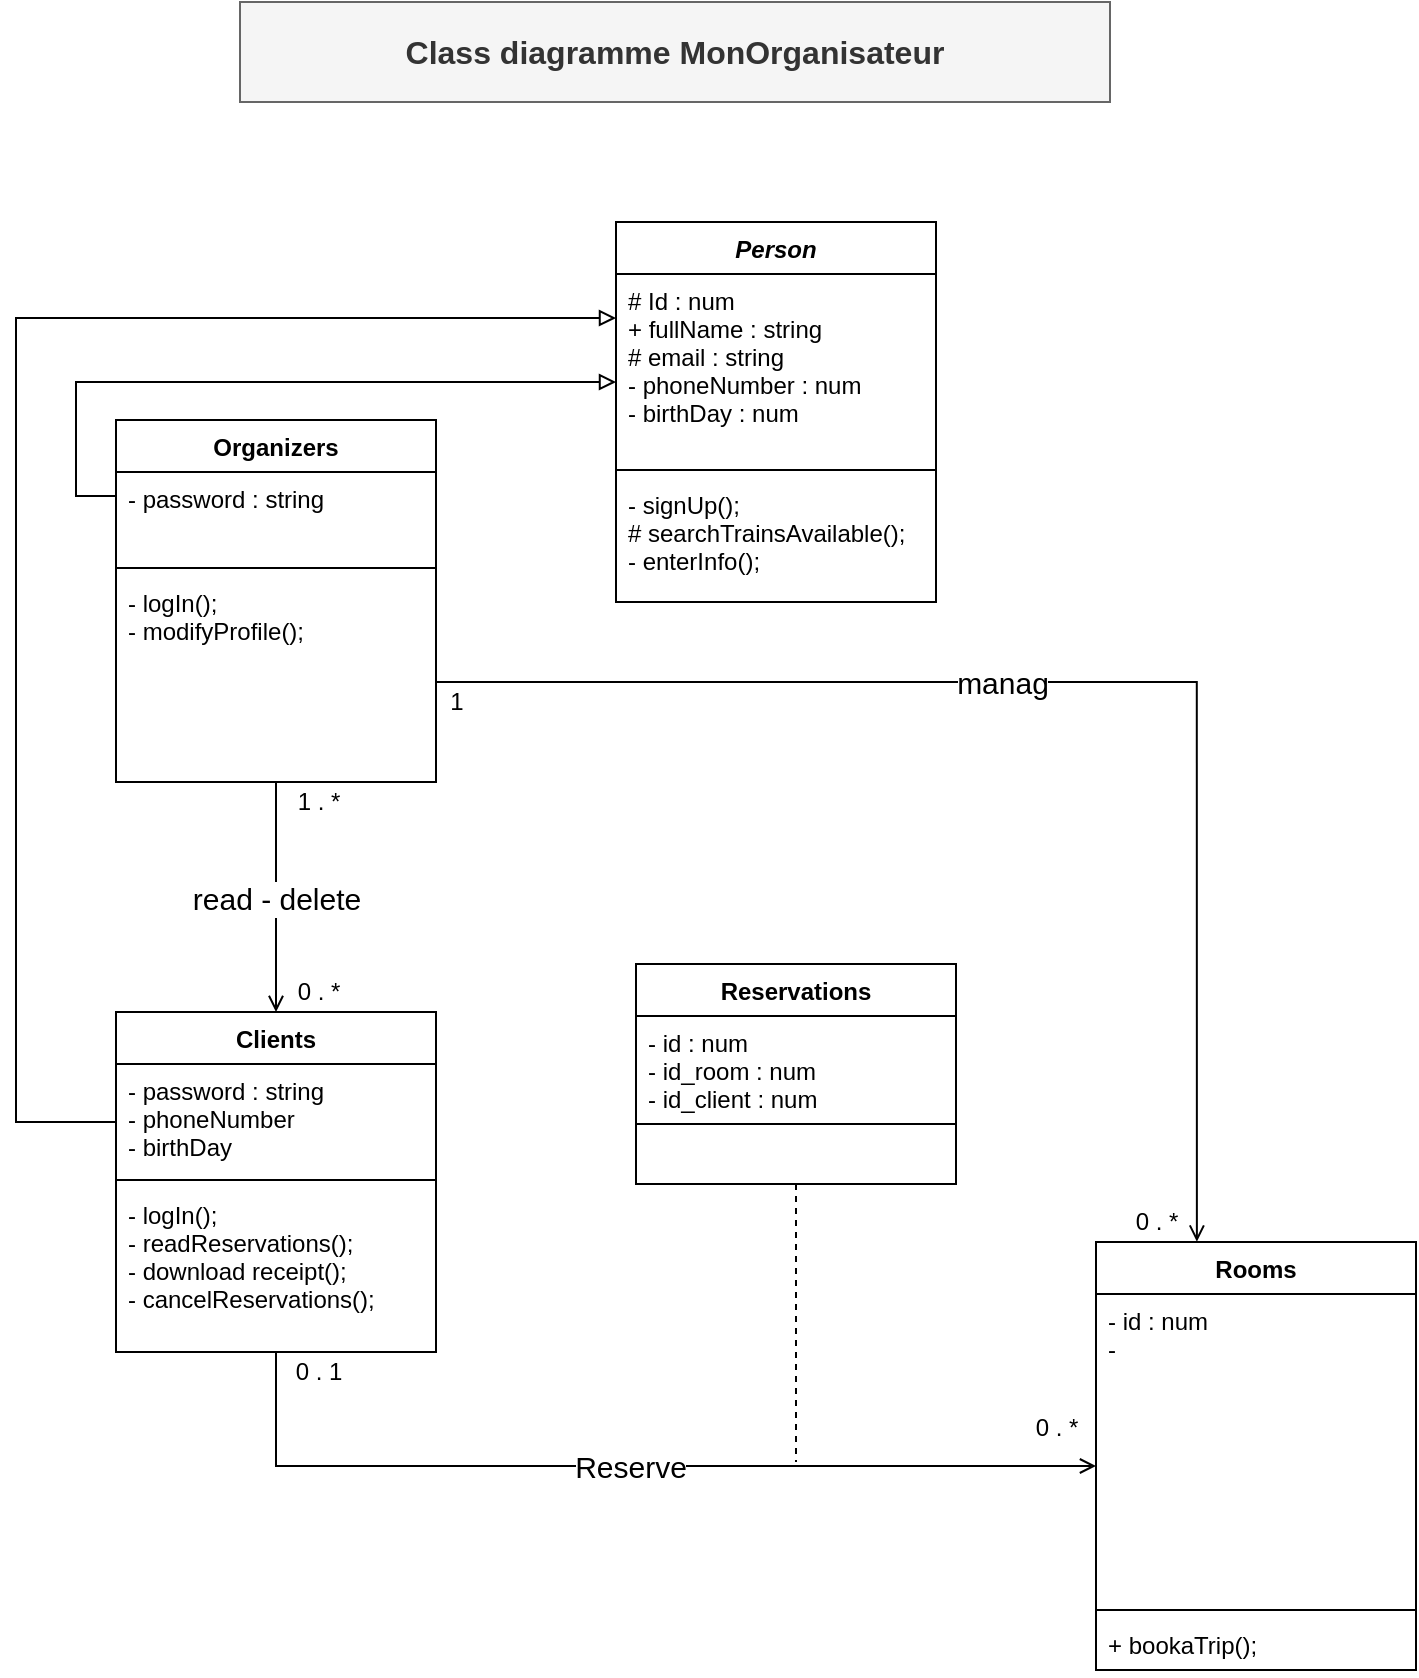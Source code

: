 <mxfile version="16.1.2" type="device"><diagram id="C5RBs43oDa-KdzZeNtuy" name="Page-1"><mxGraphModel dx="2188" dy="1331" grid="1" gridSize="10" guides="1" tooltips="1" connect="1" arrows="1" fold="1" page="1" pageScale="1" pageWidth="827" pageHeight="1169" background="none" math="0" shadow="0"><root><mxCell id="WIyWlLk6GJQsqaUBKTNV-0"/><mxCell id="WIyWlLk6GJQsqaUBKTNV-1" parent="WIyWlLk6GJQsqaUBKTNV-0"/><mxCell id="zkfFHV4jXpPFQw0GAbJ--0" value="Person" style="swimlane;fontStyle=3;align=center;verticalAlign=top;childLayout=stackLayout;horizontal=1;startSize=26;horizontalStack=0;resizeParent=1;resizeLast=0;collapsible=1;marginBottom=0;rounded=0;shadow=0;strokeWidth=1;" parent="WIyWlLk6GJQsqaUBKTNV-1" vertex="1"><mxGeometry x="384" y="130" width="160" height="190" as="geometry"><mxRectangle x="230" y="140" width="160" height="26" as="alternateBounds"/></mxGeometry></mxCell><mxCell id="zkfFHV4jXpPFQw0GAbJ--3" value="# Id : num&#10;+ fullName : string&#10;# email : string&#10;- phoneNumber : num&#10;- birthDay : num&#10;" style="text;align=left;verticalAlign=top;spacingLeft=4;spacingRight=4;overflow=hidden;rotatable=0;points=[[0,0.5],[1,0.5]];portConstraint=eastwest;rounded=0;shadow=0;html=0;" parent="zkfFHV4jXpPFQw0GAbJ--0" vertex="1"><mxGeometry y="26" width="160" height="94" as="geometry"/></mxCell><mxCell id="zkfFHV4jXpPFQw0GAbJ--4" value="" style="line;html=1;strokeWidth=1;align=left;verticalAlign=middle;spacingTop=-1;spacingLeft=3;spacingRight=3;rotatable=0;labelPosition=right;points=[];portConstraint=eastwest;" parent="zkfFHV4jXpPFQw0GAbJ--0" vertex="1"><mxGeometry y="120" width="160" height="8" as="geometry"/></mxCell><mxCell id="hnSqmG0Yy7BRk4eY8sw1-14" value="- signUp();&#10;# searchTrainsAvailable();&#10;- enterInfo();" style="text;align=left;verticalAlign=top;spacingLeft=4;spacingRight=4;overflow=hidden;rotatable=0;points=[[0,0.5],[1,0.5]];portConstraint=eastwest;" parent="zkfFHV4jXpPFQw0GAbJ--0" vertex="1"><mxGeometry y="128" width="160" height="62" as="geometry"/></mxCell><mxCell id="zkfFHV4jXpPFQw0GAbJ--6" value="Clients" style="swimlane;fontStyle=1;align=center;verticalAlign=top;childLayout=stackLayout;horizontal=1;startSize=26;horizontalStack=0;resizeParent=1;resizeLast=0;collapsible=1;marginBottom=0;rounded=0;shadow=0;strokeWidth=1;" parent="WIyWlLk6GJQsqaUBKTNV-1" vertex="1"><mxGeometry x="134" y="525" width="160" height="170" as="geometry"><mxRectangle x="130" y="380" width="160" height="26" as="alternateBounds"/></mxGeometry></mxCell><mxCell id="zkfFHV4jXpPFQw0GAbJ--8" value="- password : string&#10;- phoneNumber&#10;- birthDay" style="text;align=left;verticalAlign=top;spacingLeft=4;spacingRight=4;overflow=hidden;rotatable=0;points=[[0,0.5],[1,0.5]];portConstraint=eastwest;rounded=0;shadow=0;html=0;" parent="zkfFHV4jXpPFQw0GAbJ--6" vertex="1"><mxGeometry y="26" width="160" height="54" as="geometry"/></mxCell><mxCell id="zkfFHV4jXpPFQw0GAbJ--9" value="" style="line;html=1;strokeWidth=1;align=left;verticalAlign=middle;spacingTop=-1;spacingLeft=3;spacingRight=3;rotatable=0;labelPosition=right;points=[];portConstraint=eastwest;" parent="zkfFHV4jXpPFQw0GAbJ--6" vertex="1"><mxGeometry y="80" width="160" height="8" as="geometry"/></mxCell><mxCell id="zkfFHV4jXpPFQw0GAbJ--11" value="- logIn();&#10;- readReservations();&#10;- download receipt();&#10;- cancelReservations();&#10;" style="text;align=left;verticalAlign=top;spacingLeft=4;spacingRight=4;overflow=hidden;rotatable=0;points=[[0,0.5],[1,0.5]];portConstraint=eastwest;" parent="zkfFHV4jXpPFQw0GAbJ--6" vertex="1"><mxGeometry y="88" width="160" height="82" as="geometry"/></mxCell><mxCell id="zkfFHV4jXpPFQw0GAbJ--17" value="Rooms" style="swimlane;fontStyle=1;align=center;verticalAlign=top;childLayout=stackLayout;horizontal=1;startSize=26;horizontalStack=0;resizeParent=1;resizeLast=0;collapsible=1;marginBottom=0;rounded=0;shadow=0;strokeWidth=1;" parent="WIyWlLk6GJQsqaUBKTNV-1" vertex="1"><mxGeometry x="624" y="640" width="160" height="214" as="geometry"><mxRectangle x="550" y="140" width="160" height="26" as="alternateBounds"/></mxGeometry></mxCell><mxCell id="zkfFHV4jXpPFQw0GAbJ--20" value="- id : num&#10;- " style="text;align=left;verticalAlign=top;spacingLeft=4;spacingRight=4;overflow=hidden;rotatable=0;points=[[0,0.5],[1,0.5]];portConstraint=eastwest;rounded=0;shadow=0;html=0;" parent="zkfFHV4jXpPFQw0GAbJ--17" vertex="1"><mxGeometry y="26" width="160" height="154" as="geometry"/></mxCell><mxCell id="zkfFHV4jXpPFQw0GAbJ--23" value="" style="line;html=1;strokeWidth=1;align=left;verticalAlign=middle;spacingTop=-1;spacingLeft=3;spacingRight=3;rotatable=0;labelPosition=right;points=[];portConstraint=eastwest;" parent="zkfFHV4jXpPFQw0GAbJ--17" vertex="1"><mxGeometry y="180" width="160" height="8" as="geometry"/></mxCell><mxCell id="zkfFHV4jXpPFQw0GAbJ--24" value="+ bookaTrip();" style="text;align=left;verticalAlign=top;spacingLeft=4;spacingRight=4;overflow=hidden;rotatable=0;points=[[0,0.5],[1,0.5]];portConstraint=eastwest;" parent="zkfFHV4jXpPFQw0GAbJ--17" vertex="1"><mxGeometry y="188" width="160" height="26" as="geometry"/></mxCell><mxCell id="hnSqmG0Yy7BRk4eY8sw1-23" value="&lt;font style=&quot;font-size: 15px&quot;&gt;manag&lt;/font&gt;" style="edgeStyle=orthogonalEdgeStyle;rounded=0;orthogonalLoop=1;jettySize=auto;html=1;entryX=1.011;entryY=0.991;entryDx=0;entryDy=0;endArrow=open;endFill=0;entryPerimeter=0;" parent="WIyWlLk6GJQsqaUBKTNV-1" source="hnSqmG0Yy7BRk4eY8sw1-2" target="0Lztt-GUsqqOhuTnTzYa-29" edge="1"><mxGeometry x="-0.143" relative="1" as="geometry"><Array as="points"><mxPoint x="674" y="360"/></Array><mxPoint as="offset"/></mxGeometry></mxCell><mxCell id="hnSqmG0Yy7BRk4eY8sw1-2" value="Organizers" style="swimlane;fontStyle=1;align=center;verticalAlign=top;childLayout=stackLayout;horizontal=1;startSize=26;horizontalStack=0;resizeParent=1;resizeLast=0;collapsible=1;marginBottom=0;rounded=0;shadow=0;strokeWidth=1;" parent="WIyWlLk6GJQsqaUBKTNV-1" vertex="1"><mxGeometry x="134" y="229" width="160" height="181" as="geometry"><mxRectangle x="130" y="380" width="160" height="26" as="alternateBounds"/></mxGeometry></mxCell><mxCell id="hnSqmG0Yy7BRk4eY8sw1-3" value="- password : string" style="text;align=left;verticalAlign=top;spacingLeft=4;spacingRight=4;overflow=hidden;rotatable=0;points=[[0,0.5],[1,0.5]];portConstraint=eastwest;" parent="hnSqmG0Yy7BRk4eY8sw1-2" vertex="1"><mxGeometry y="26" width="160" height="44" as="geometry"/></mxCell><mxCell id="hnSqmG0Yy7BRk4eY8sw1-5" value="" style="line;html=1;strokeWidth=1;align=left;verticalAlign=middle;spacingTop=-1;spacingLeft=3;spacingRight=3;rotatable=0;labelPosition=right;points=[];portConstraint=eastwest;" parent="hnSqmG0Yy7BRk4eY8sw1-2" vertex="1"><mxGeometry y="70" width="160" height="8" as="geometry"/></mxCell><mxCell id="hnSqmG0Yy7BRk4eY8sw1-6" value="- logIn();&#10;- modifyProfile();" style="text;align=left;verticalAlign=top;spacingLeft=4;spacingRight=4;overflow=hidden;rotatable=0;points=[[0,0.5],[1,0.5]];portConstraint=eastwest;fontStyle=0" parent="hnSqmG0Yy7BRk4eY8sw1-2" vertex="1"><mxGeometry y="78" width="160" height="92" as="geometry"/></mxCell><mxCell id="hnSqmG0Yy7BRk4eY8sw1-21" style="edgeStyle=orthogonalEdgeStyle;rounded=0;orthogonalLoop=1;jettySize=auto;html=1;endArrow=block;endFill=0;exitX=0;exitY=0.062;exitDx=0;exitDy=0;exitPerimeter=0;" parent="WIyWlLk6GJQsqaUBKTNV-1" source="hnSqmG0Yy7BRk4eY8sw1-3" edge="1"><mxGeometry relative="1" as="geometry"><mxPoint x="384" y="210" as="targetPoint"/><Array as="points"><mxPoint x="134" y="267"/><mxPoint x="114" y="267"/><mxPoint x="114" y="210"/></Array></mxGeometry></mxCell><mxCell id="hnSqmG0Yy7BRk4eY8sw1-22" style="edgeStyle=orthogonalEdgeStyle;rounded=0;orthogonalLoop=1;jettySize=auto;html=1;endArrow=block;endFill=0;" parent="WIyWlLk6GJQsqaUBKTNV-1" source="zkfFHV4jXpPFQw0GAbJ--8" edge="1"><mxGeometry relative="1" as="geometry"><mxPoint x="384" y="178" as="targetPoint"/><Array as="points"><mxPoint x="84" y="580"/><mxPoint x="84" y="178"/></Array></mxGeometry></mxCell><mxCell id="hnSqmG0Yy7BRk4eY8sw1-31" value="1" style="text;html=1;align=center;verticalAlign=middle;resizable=0;points=[];autosize=1;strokeColor=none;fillColor=none;" parent="WIyWlLk6GJQsqaUBKTNV-1" vertex="1"><mxGeometry x="294" y="360" width="20" height="20" as="geometry"/></mxCell><mxCell id="hnSqmG0Yy7BRk4eY8sw1-38" value="&lt;font style=&quot;font-size: 15px&quot;&gt;read - delete&lt;/font&gt;" style="edgeStyle=orthogonalEdgeStyle;rounded=0;orthogonalLoop=1;jettySize=auto;html=1;endArrow=open;endFill=0;exitX=0.5;exitY=1;exitDx=0;exitDy=0;" parent="WIyWlLk6GJQsqaUBKTNV-1" source="hnSqmG0Yy7BRk4eY8sw1-2" target="zkfFHV4jXpPFQw0GAbJ--6" edge="1"><mxGeometry relative="1" as="geometry"/></mxCell><mxCell id="hnSqmG0Yy7BRk4eY8sw1-39" value="0&amp;nbsp;. *" style="text;html=1;align=center;verticalAlign=middle;resizable=0;points=[];autosize=1;strokeColor=none;fillColor=none;" parent="WIyWlLk6GJQsqaUBKTNV-1" vertex="1"><mxGeometry x="215" y="505" width="40" height="20" as="geometry"/></mxCell><mxCell id="hnSqmG0Yy7BRk4eY8sw1-40" value="1 . *" style="text;html=1;align=center;verticalAlign=middle;resizable=0;points=[];autosize=1;strokeColor=none;fillColor=none;" parent="WIyWlLk6GJQsqaUBKTNV-1" vertex="1"><mxGeometry x="215" y="410" width="40" height="20" as="geometry"/></mxCell><mxCell id="0Lztt-GUsqqOhuTnTzYa-19" style="edgeStyle=orthogonalEdgeStyle;rounded=0;orthogonalLoop=1;jettySize=auto;html=1;endArrow=none;endFill=0;dashed=1;" parent="WIyWlLk6GJQsqaUBKTNV-1" source="0Lztt-GUsqqOhuTnTzYa-0" edge="1"><mxGeometry relative="1" as="geometry"><mxPoint x="474" y="750" as="targetPoint"/><Array as="points"><mxPoint x="474" y="750"/></Array></mxGeometry></mxCell><mxCell id="0Lztt-GUsqqOhuTnTzYa-0" value="Reservations" style="swimlane;fontStyle=1;align=center;verticalAlign=top;childLayout=stackLayout;horizontal=1;startSize=26;horizontalStack=0;resizeParent=1;resizeParentMax=0;resizeLast=0;collapsible=1;marginBottom=0;" parent="WIyWlLk6GJQsqaUBKTNV-1" vertex="1"><mxGeometry x="394" y="501" width="160" height="110" as="geometry"/></mxCell><mxCell id="0Lztt-GUsqqOhuTnTzYa-1" value="- id : num&#10;- id_room : num&#10;- id_client : num&#10;" style="text;strokeColor=none;fillColor=none;align=left;verticalAlign=top;spacingLeft=4;spacingRight=4;overflow=hidden;rotatable=0;points=[[0,0.5],[1,0.5]];portConstraint=eastwest;" parent="0Lztt-GUsqqOhuTnTzYa-0" vertex="1"><mxGeometry y="26" width="160" height="50" as="geometry"/></mxCell><mxCell id="0Lztt-GUsqqOhuTnTzYa-2" value="" style="line;strokeWidth=1;fillColor=none;align=left;verticalAlign=middle;spacingTop=-1;spacingLeft=3;spacingRight=3;rotatable=0;labelPosition=right;points=[];portConstraint=eastwest;" parent="0Lztt-GUsqqOhuTnTzYa-0" vertex="1"><mxGeometry y="76" width="160" height="8" as="geometry"/></mxCell><mxCell id="0Lztt-GUsqqOhuTnTzYa-3" value="  " style="text;strokeColor=none;fillColor=none;align=left;verticalAlign=top;spacingLeft=4;spacingRight=4;overflow=hidden;rotatable=0;points=[[0,0.5],[1,0.5]];portConstraint=eastwest;" parent="0Lztt-GUsqqOhuTnTzYa-0" vertex="1"><mxGeometry y="84" width="160" height="26" as="geometry"/></mxCell><mxCell id="0Lztt-GUsqqOhuTnTzYa-16" value="&lt;font style=&quot;font-size: 15px&quot;&gt;Reserve&lt;/font&gt;" style="edgeStyle=orthogonalEdgeStyle;rounded=0;orthogonalLoop=1;jettySize=auto;html=1;endArrow=open;endFill=0;exitX=0.5;exitY=1;exitDx=0;exitDy=0;" parent="WIyWlLk6GJQsqaUBKTNV-1" source="zkfFHV4jXpPFQw0GAbJ--6" edge="1"><mxGeometry relative="1" as="geometry"><mxPoint x="624" y="752" as="targetPoint"/><mxPoint x="214" y="620" as="sourcePoint"/><Array as="points"><mxPoint x="214" y="752"/></Array></mxGeometry></mxCell><mxCell id="0Lztt-GUsqqOhuTnTzYa-23" value="0 . 1" style="text;html=1;align=center;verticalAlign=middle;resizable=0;points=[];autosize=1;strokeColor=none;fillColor=none;" parent="WIyWlLk6GJQsqaUBKTNV-1" vertex="1"><mxGeometry x="215" y="695" width="40" height="20" as="geometry"/></mxCell><mxCell id="0Lztt-GUsqqOhuTnTzYa-25" value="0 . *" style="text;html=1;align=center;verticalAlign=middle;resizable=0;points=[];autosize=1;strokeColor=none;fillColor=none;" parent="WIyWlLk6GJQsqaUBKTNV-1" vertex="1"><mxGeometry x="584" y="722.5" width="40" height="20" as="geometry"/></mxCell><mxCell id="0Lztt-GUsqqOhuTnTzYa-29" value="0 . *" style="text;html=1;align=center;verticalAlign=middle;resizable=0;points=[];autosize=1;strokeColor=none;fillColor=none;" parent="WIyWlLk6GJQsqaUBKTNV-1" vertex="1"><mxGeometry x="634" y="620" width="40" height="20" as="geometry"/></mxCell><mxCell id="EMp324s8wfC5n-Xx8XAB-0" value="&lt;font style=&quot;font-size: 16px&quot;&gt;&lt;b&gt;Class diagramme MonOrganisateur&lt;/b&gt;&lt;/font&gt;" style="text;html=1;strokeColor=#666666;fillColor=#f5f5f5;align=center;verticalAlign=middle;whiteSpace=wrap;rounded=0;fontColor=#333333;" parent="WIyWlLk6GJQsqaUBKTNV-1" vertex="1"><mxGeometry x="196" y="20" width="435" height="50" as="geometry"/></mxCell></root></mxGraphModel></diagram></mxfile>